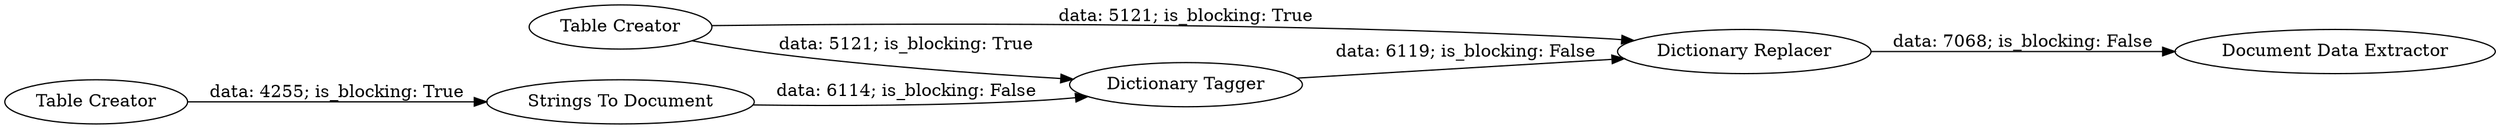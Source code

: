 digraph {
	"-2507925246127612418_5" [label="Dictionary Tagger"]
	"-2507925246127612418_4" [label="Strings To Document"]
	"-2507925246127612418_3" [label="Table Creator"]
	"-2507925246127612418_7" [label="Document Data Extractor"]
	"-2507925246127612418_6" [label="Dictionary Replacer"]
	"-2507925246127612418_1" [label="Table Creator"]
	"-2507925246127612418_3" -> "-2507925246127612418_5" [label="data: 5121; is_blocking: True"]
	"-2507925246127612418_5" -> "-2507925246127612418_6" [label="data: 6119; is_blocking: False"]
	"-2507925246127612418_6" -> "-2507925246127612418_7" [label="data: 7068; is_blocking: False"]
	"-2507925246127612418_1" -> "-2507925246127612418_4" [label="data: 4255; is_blocking: True"]
	"-2507925246127612418_4" -> "-2507925246127612418_5" [label="data: 6114; is_blocking: False"]
	"-2507925246127612418_3" -> "-2507925246127612418_6" [label="data: 5121; is_blocking: True"]
	rankdir=LR
}
